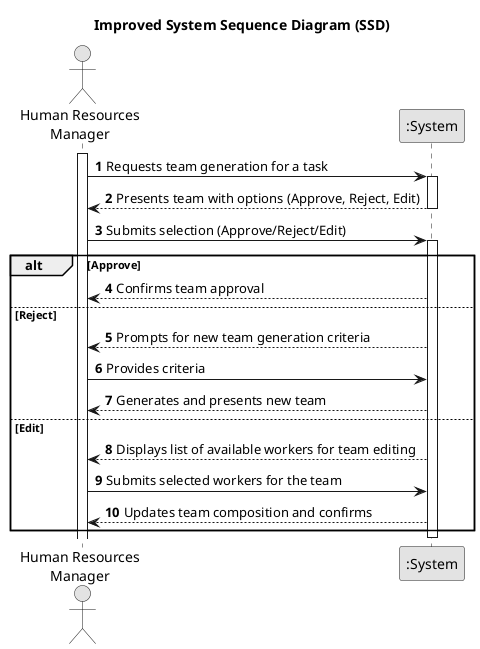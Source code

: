 @startuml
skinparam monochrome true
skinparam packageStyle rectangle
skinparam shadowing false

title Improved System Sequence Diagram (SSD)

autonumber

actor "Human Resources\nManager" as HRManager
participant ":System" as System

activate HRManager

HRManager -> System : Requests team generation for a task
activate System

    System --> HRManager : Presents team with options (Approve, Reject, Edit)
deactivate System

HRManager -> System : Submits selection (Approve/Reject/Edit)
activate System

alt Approve
    System --> HRManager : Confirms team approval
else Reject
    System --> HRManager : Prompts for new team generation criteria
    HRManager -> System : Provides criteria
    System --> HRManager : Generates and presents new team
else Edit
    System --> HRManager : Displays list of available workers for team editing
    HRManager -> System : Submits selected workers for the team
    System --> HRManager : Updates team composition and confirms
end

deactivate System

@enduml
